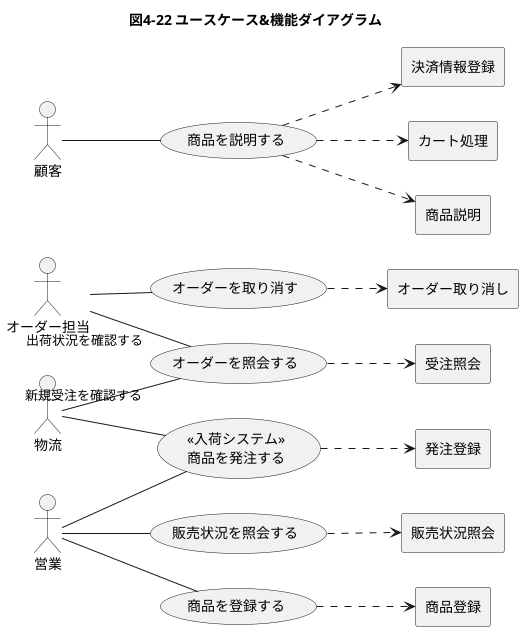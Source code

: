 @startuml
left to right direction
title 図4-22 ユースケース&機能ダイアグラム
actor オーダー担当 as A1
actor 物流 as A2
actor 営業 as A3
actor 顧客 as A4
usecase オーダーを取り消す as U1
usecase オーダーを照会する as U2
usecase "<<入荷システム>>\n商品を発注する" as U3
usecase 販売状況を照会する as U4
usecase 商品を登録する as U5
usecase 商品を説明する as U6
rectangle "オーダー取り消し" as N1
rectangle "受注照会" as N2
rectangle "発注登録" as N3
rectangle "販売状況照会" as N4
rectangle "商品登録" as N5
rectangle "決済情報登録" as N6
rectangle "カート処理" as N7
rectangle "商品説明" as N8
A1 -- U1
U1 ..> N1
A1 --"出荷状況を確認する" U2
A2 --"新規受注を確認する" U2
U2 ..> N2
A2 -- U3
A3 -- U3
U3 ..> N3
A3 -- U4
U4 ..> N4
A3 -- U5
U5 ..> N5
A4 -- U6
U6 ..> N6
U6 ..> N7
U6 ..> N8
@enduml